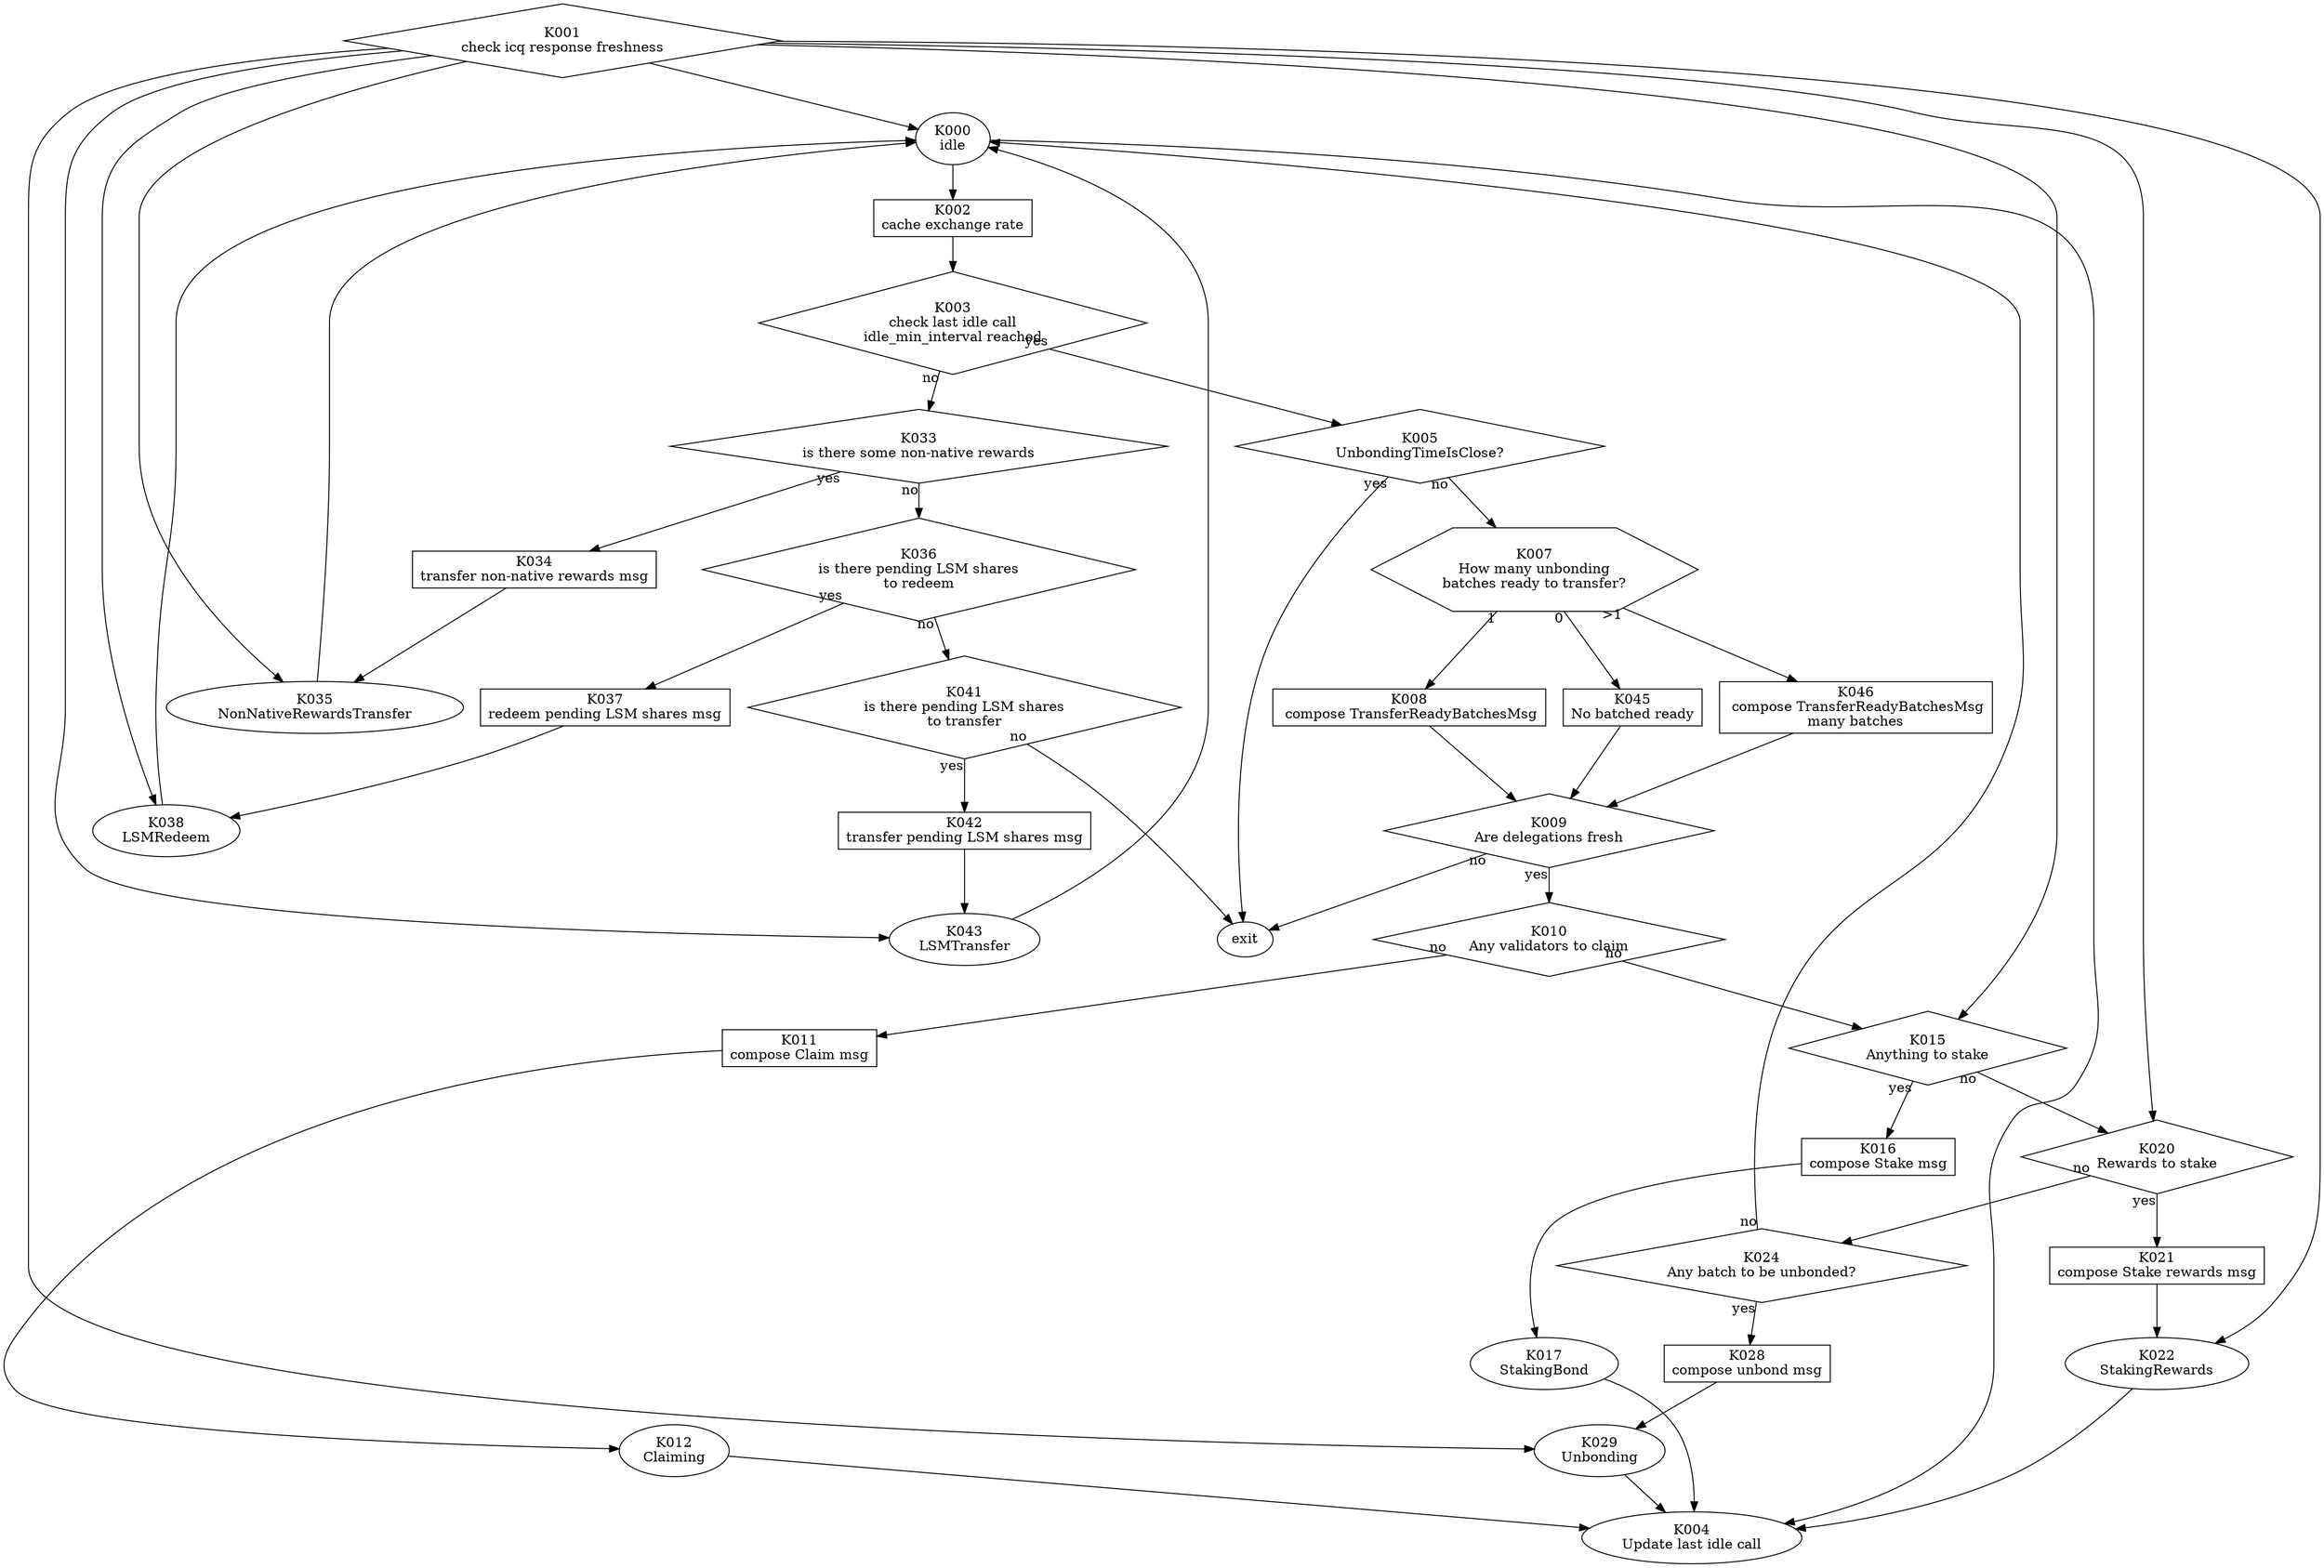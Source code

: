 digraph G {
    K001 [label = "K001\ncheck icq response freshness";shape = "diamond";];
    K000 [label = "K000\nidle";];
    K002 [label = "K002\ncache exchange rate";shape = "box";];
    K003 [label = "K003\ncheck last idle call\nidle_min_interval reached";shape = "diamond";];
    
    K033 [label = "K033\nis there some non-native rewards";shape = "diamond";];
    K034 [label = "K034\ntransfer non-native rewards msg";shape = "box";];
    K035 [label = "K035\nNonNativeRewardsTransfer";];
    
    K036 [label = "K036\nis there pending LSM shares\nto redeem";shape = "diamond";];
    K037 [label = "K037\nredeem pending LSM shares msg";shape = "box";];
    K038 [label = "K038\nLSMRedeem";];
    
    K041 [label = "K041\nis there pending LSM shares\nto transfer";shape = "diamond";];
    K042 [label = "K042\ntransfer pending LSM shares msg";shape = "box";];
    K043 [label = "K043\nLSMTransfer";];
    
    K005 [label = "K005\nUnbondingTimeIsClose?";shape = "diamond";];
    K007 [label = "K007\nHow many unbonding\nbatches ready to transfer?";shape = "hexagon";];
    K008 [label = "K008\n compose TransferReadyBatchesMsg";shape = "box";];
    K045 [label = "K045\nNo batched ready";shape = "box";];
    K046 [label = "K046\n compose TransferReadyBatchesMsg\nmany batches";shape = "box";];
    
    K009 [label = "K009\nAre delegations fresh";shape = "diamond";];
    K010 [label = "K010\nAny validators to claim";shape = "diamond";];
    
    K015 [label = "K015\nAnything to stake";shape = "diamond";];
    K016 [label = "K016\ncompose Stake msg";shape = "box";];
    K017 [label = "K017\nStakingBond";];
    
    K020 [label = "K020\nRewards to stake";shape = "diamond";];
    K021 [label = "K021\ncompose Stake rewards msg";shape = "box";];
    K022 [label = "K022\nStakingRewards";];
    
    K024 [label = "K024\nAny batch to be unbonded?";shape = "diamond";];
    K028 [label = "K028\ncompose unbond msg";shape = "box";];
    K029 [label = "K029\nUnbonding";];
    
    K011 [label = "K011\ncompose Claim msg";shape = "box";];
    K012 [label = "K012\nClaiming";];
    K004 [label = "K004\nUpdate last idle call";];
    
    ERR [label = "exit";];
    
    K001 -> K000;
    K000 -> K002;
    K002 -> K003;
    K003 -> K033 [taillabel = "no";];
    
    K033 -> K034 [taillabel = "yes";];
    K034 -> K035;
    K033 -> K036 [taillabel = "no";];
    K036 -> K037 [taillabel = "yes";];
    K037 -> K038;
    K036 -> K041 [taillabel = "no";];
    K041 -> K042 [taillabel = "yes";];
    K042 -> K043;
    K041 -> ERR [taillabel = "no";];
    
    K003 -> K005 [taillabel = "yes";];
    K005 -> ERR [taillabel = "yes";];
    K005 -> K007 [taillabel = "no";];
    
    K007 -> K045 [taillabel = "0";];
    K007 -> K008 [taillabel = "1";];
    K007 -> K046 [taillabel = ">1";];
    
    K045 -> K009;
    K008 -> K009;
    K046 -> K009;
    
    K009 -> ERR [taillabel = "no";];
    K009 -> K010 [taillabel = "yes";];
    K010 -> K015 [taillabel = "no";];
    K015 -> K016 [taillabel = "yes";];
    K016 -> K017;
    
    K015 -> K020 [taillabel = "no";];
    K020 -> K021 [taillabel = "yes";];
    K021 -> K022;
    
    K020 -> K024 [taillabel = "no";];
    K024 -> K028 [taillabel = "yes";];
    K028 -> K029;
    
    K024 -> K000 [taillabel = "no";];
    K010 -> K011 [taillabel = "no";];
    K011 -> K012;
    K012 -> K004;
    
    K000 -> K004;
    K029 -> K004;
    K022 -> K004;
    K017 -> K004;
    
    K001 -> K038;
    K038 -> K000;
    
    K001 -> K043;
    K043 -> K000;
    
    K001 -> K035;
    K035 -> K000;
    
    K001 -> K015;
    K001 -> K020;
    K001 -> K022;
    K001 -> K029;
}